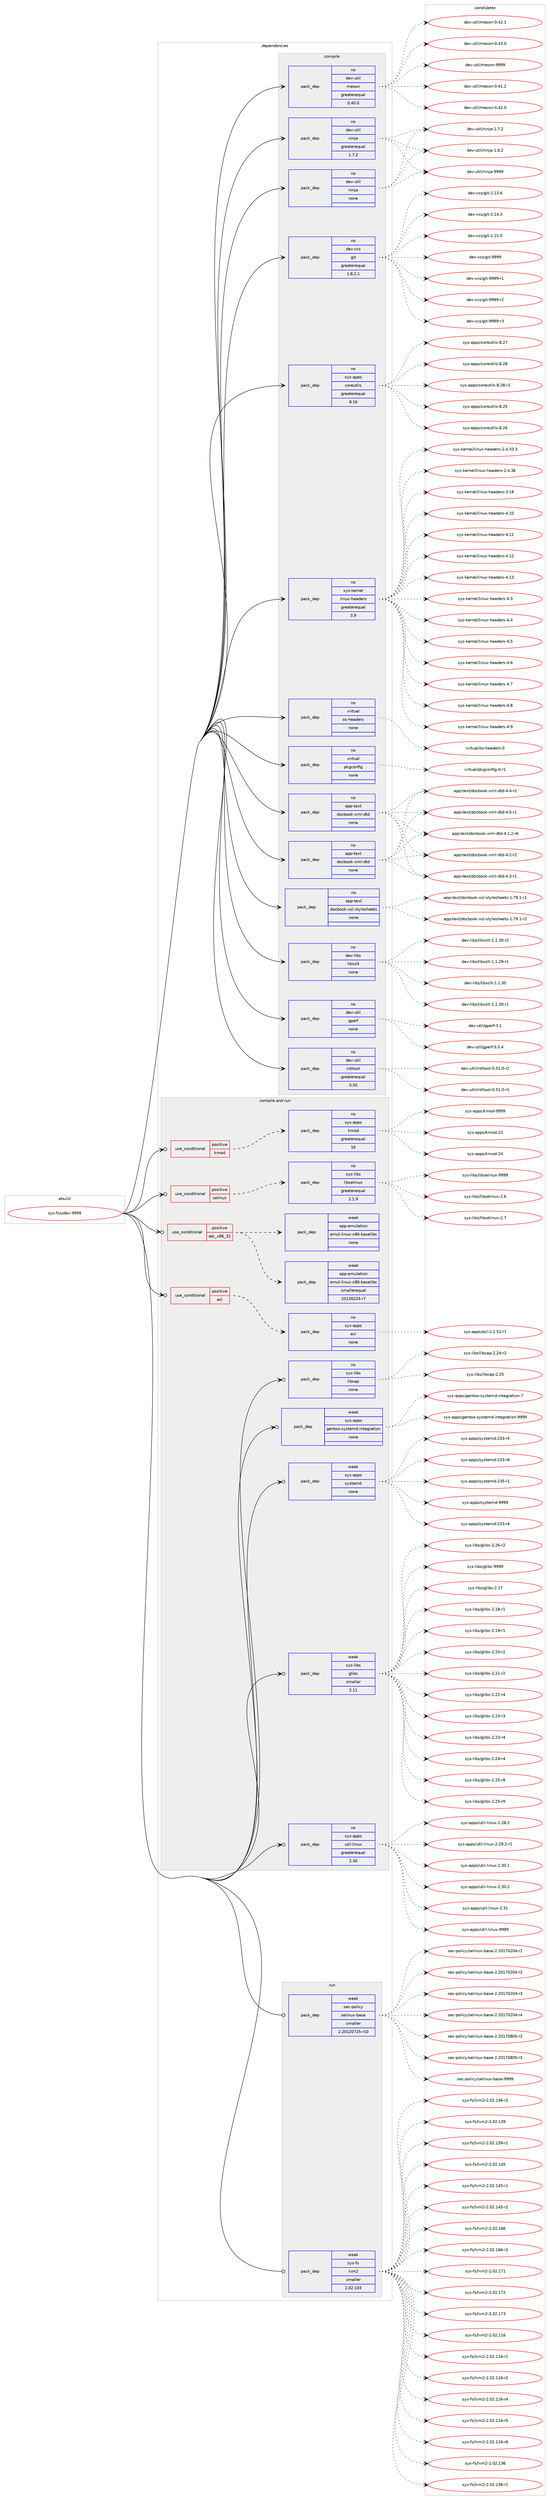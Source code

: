 digraph prolog {

# *************
# Graph options
# *************

newrank=true;
concentrate=true;
compound=true;
graph [rankdir=LR,fontname=Helvetica,fontsize=10,ranksep=1.5];#, ranksep=2.5, nodesep=0.2];
edge  [arrowhead=vee];
node  [fontname=Helvetica,fontsize=10];

# **********
# The ebuild
# **********

subgraph cluster_leftcol {
color=gray;
rank=same;
label=<<i>ebuild</i>>;
id [label="sys-fs/udev-9999", color=red, width=4, href="../sys-fs/udev-9999.svg"];
}

# ****************
# The dependencies
# ****************

subgraph cluster_midcol {
color=gray;
label=<<i>dependencies</i>>;
subgraph cluster_compile {
fillcolor="#eeeeee";
style=filled;
label=<<i>compile</i>>;
subgraph pack363938 {
dependency489752 [label=<<TABLE BORDER="0" CELLBORDER="1" CELLSPACING="0" CELLPADDING="4" WIDTH="220"><TR><TD ROWSPAN="6" CELLPADDING="30">pack_dep</TD></TR><TR><TD WIDTH="110">no</TD></TR><TR><TD>app-text</TD></TR><TR><TD>docbook-xml-dtd</TD></TR><TR><TD>none</TD></TR><TR><TD></TD></TR></TABLE>>, shape=none, color=blue];
}
id:e -> dependency489752:w [weight=20,style="solid",arrowhead="vee"];
subgraph pack363939 {
dependency489753 [label=<<TABLE BORDER="0" CELLBORDER="1" CELLSPACING="0" CELLPADDING="4" WIDTH="220"><TR><TD ROWSPAN="6" CELLPADDING="30">pack_dep</TD></TR><TR><TD WIDTH="110">no</TD></TR><TR><TD>app-text</TD></TR><TR><TD>docbook-xml-dtd</TD></TR><TR><TD>none</TD></TR><TR><TD></TD></TR></TABLE>>, shape=none, color=blue];
}
id:e -> dependency489753:w [weight=20,style="solid",arrowhead="vee"];
subgraph pack363940 {
dependency489754 [label=<<TABLE BORDER="0" CELLBORDER="1" CELLSPACING="0" CELLPADDING="4" WIDTH="220"><TR><TD ROWSPAN="6" CELLPADDING="30">pack_dep</TD></TR><TR><TD WIDTH="110">no</TD></TR><TR><TD>app-text</TD></TR><TR><TD>docbook-xsl-stylesheets</TD></TR><TR><TD>none</TD></TR><TR><TD></TD></TR></TABLE>>, shape=none, color=blue];
}
id:e -> dependency489754:w [weight=20,style="solid",arrowhead="vee"];
subgraph pack363941 {
dependency489755 [label=<<TABLE BORDER="0" CELLBORDER="1" CELLSPACING="0" CELLPADDING="4" WIDTH="220"><TR><TD ROWSPAN="6" CELLPADDING="30">pack_dep</TD></TR><TR><TD WIDTH="110">no</TD></TR><TR><TD>dev-libs</TD></TR><TR><TD>libxslt</TD></TR><TR><TD>none</TD></TR><TR><TD></TD></TR></TABLE>>, shape=none, color=blue];
}
id:e -> dependency489755:w [weight=20,style="solid",arrowhead="vee"];
subgraph pack363942 {
dependency489756 [label=<<TABLE BORDER="0" CELLBORDER="1" CELLSPACING="0" CELLPADDING="4" WIDTH="220"><TR><TD ROWSPAN="6" CELLPADDING="30">pack_dep</TD></TR><TR><TD WIDTH="110">no</TD></TR><TR><TD>dev-util</TD></TR><TR><TD>gperf</TD></TR><TR><TD>none</TD></TR><TR><TD></TD></TR></TABLE>>, shape=none, color=blue];
}
id:e -> dependency489756:w [weight=20,style="solid",arrowhead="vee"];
subgraph pack363943 {
dependency489757 [label=<<TABLE BORDER="0" CELLBORDER="1" CELLSPACING="0" CELLPADDING="4" WIDTH="220"><TR><TD ROWSPAN="6" CELLPADDING="30">pack_dep</TD></TR><TR><TD WIDTH="110">no</TD></TR><TR><TD>dev-util</TD></TR><TR><TD>intltool</TD></TR><TR><TD>greaterequal</TD></TR><TR><TD>0.50</TD></TR></TABLE>>, shape=none, color=blue];
}
id:e -> dependency489757:w [weight=20,style="solid",arrowhead="vee"];
subgraph pack363944 {
dependency489758 [label=<<TABLE BORDER="0" CELLBORDER="1" CELLSPACING="0" CELLPADDING="4" WIDTH="220"><TR><TD ROWSPAN="6" CELLPADDING="30">pack_dep</TD></TR><TR><TD WIDTH="110">no</TD></TR><TR><TD>dev-util</TD></TR><TR><TD>meson</TD></TR><TR><TD>greaterequal</TD></TR><TR><TD>0.40.0</TD></TR></TABLE>>, shape=none, color=blue];
}
id:e -> dependency489758:w [weight=20,style="solid",arrowhead="vee"];
subgraph pack363945 {
dependency489759 [label=<<TABLE BORDER="0" CELLBORDER="1" CELLSPACING="0" CELLPADDING="4" WIDTH="220"><TR><TD ROWSPAN="6" CELLPADDING="30">pack_dep</TD></TR><TR><TD WIDTH="110">no</TD></TR><TR><TD>dev-util</TD></TR><TR><TD>ninja</TD></TR><TR><TD>greaterequal</TD></TR><TR><TD>1.7.2</TD></TR></TABLE>>, shape=none, color=blue];
}
id:e -> dependency489759:w [weight=20,style="solid",arrowhead="vee"];
subgraph pack363946 {
dependency489760 [label=<<TABLE BORDER="0" CELLBORDER="1" CELLSPACING="0" CELLPADDING="4" WIDTH="220"><TR><TD ROWSPAN="6" CELLPADDING="30">pack_dep</TD></TR><TR><TD WIDTH="110">no</TD></TR><TR><TD>dev-util</TD></TR><TR><TD>ninja</TD></TR><TR><TD>none</TD></TR><TR><TD></TD></TR></TABLE>>, shape=none, color=blue];
}
id:e -> dependency489760:w [weight=20,style="solid",arrowhead="vee"];
subgraph pack363947 {
dependency489761 [label=<<TABLE BORDER="0" CELLBORDER="1" CELLSPACING="0" CELLPADDING="4" WIDTH="220"><TR><TD ROWSPAN="6" CELLPADDING="30">pack_dep</TD></TR><TR><TD WIDTH="110">no</TD></TR><TR><TD>dev-vcs</TD></TR><TR><TD>git</TD></TR><TR><TD>greaterequal</TD></TR><TR><TD>1.8.2.1</TD></TR></TABLE>>, shape=none, color=blue];
}
id:e -> dependency489761:w [weight=20,style="solid",arrowhead="vee"];
subgraph pack363948 {
dependency489762 [label=<<TABLE BORDER="0" CELLBORDER="1" CELLSPACING="0" CELLPADDING="4" WIDTH="220"><TR><TD ROWSPAN="6" CELLPADDING="30">pack_dep</TD></TR><TR><TD WIDTH="110">no</TD></TR><TR><TD>sys-apps</TD></TR><TR><TD>coreutils</TD></TR><TR><TD>greaterequal</TD></TR><TR><TD>8.16</TD></TR></TABLE>>, shape=none, color=blue];
}
id:e -> dependency489762:w [weight=20,style="solid",arrowhead="vee"];
subgraph pack363949 {
dependency489763 [label=<<TABLE BORDER="0" CELLBORDER="1" CELLSPACING="0" CELLPADDING="4" WIDTH="220"><TR><TD ROWSPAN="6" CELLPADDING="30">pack_dep</TD></TR><TR><TD WIDTH="110">no</TD></TR><TR><TD>sys-kernel</TD></TR><TR><TD>linux-headers</TD></TR><TR><TD>greaterequal</TD></TR><TR><TD>3.9</TD></TR></TABLE>>, shape=none, color=blue];
}
id:e -> dependency489763:w [weight=20,style="solid",arrowhead="vee"];
subgraph pack363950 {
dependency489764 [label=<<TABLE BORDER="0" CELLBORDER="1" CELLSPACING="0" CELLPADDING="4" WIDTH="220"><TR><TD ROWSPAN="6" CELLPADDING="30">pack_dep</TD></TR><TR><TD WIDTH="110">no</TD></TR><TR><TD>virtual</TD></TR><TR><TD>os-headers</TD></TR><TR><TD>none</TD></TR><TR><TD></TD></TR></TABLE>>, shape=none, color=blue];
}
id:e -> dependency489764:w [weight=20,style="solid",arrowhead="vee"];
subgraph pack363951 {
dependency489765 [label=<<TABLE BORDER="0" CELLBORDER="1" CELLSPACING="0" CELLPADDING="4" WIDTH="220"><TR><TD ROWSPAN="6" CELLPADDING="30">pack_dep</TD></TR><TR><TD WIDTH="110">no</TD></TR><TR><TD>virtual</TD></TR><TR><TD>pkgconfig</TD></TR><TR><TD>none</TD></TR><TR><TD></TD></TR></TABLE>>, shape=none, color=blue];
}
id:e -> dependency489765:w [weight=20,style="solid",arrowhead="vee"];
}
subgraph cluster_compileandrun {
fillcolor="#eeeeee";
style=filled;
label=<<i>compile and run</i>>;
subgraph cond117235 {
dependency489766 [label=<<TABLE BORDER="0" CELLBORDER="1" CELLSPACING="0" CELLPADDING="4"><TR><TD ROWSPAN="3" CELLPADDING="10">use_conditional</TD></TR><TR><TD>positive</TD></TR><TR><TD>abi_x86_32</TD></TR></TABLE>>, shape=none, color=red];
subgraph pack363952 {
dependency489767 [label=<<TABLE BORDER="0" CELLBORDER="1" CELLSPACING="0" CELLPADDING="4" WIDTH="220"><TR><TD ROWSPAN="6" CELLPADDING="30">pack_dep</TD></TR><TR><TD WIDTH="110">weak</TD></TR><TR><TD>app-emulation</TD></TR><TR><TD>emul-linux-x86-baselibs</TD></TR><TR><TD>smallerequal</TD></TR><TR><TD>20130224-r7</TD></TR></TABLE>>, shape=none, color=blue];
}
dependency489766:e -> dependency489767:w [weight=20,style="dashed",arrowhead="vee"];
subgraph pack363953 {
dependency489768 [label=<<TABLE BORDER="0" CELLBORDER="1" CELLSPACING="0" CELLPADDING="4" WIDTH="220"><TR><TD ROWSPAN="6" CELLPADDING="30">pack_dep</TD></TR><TR><TD WIDTH="110">weak</TD></TR><TR><TD>app-emulation</TD></TR><TR><TD>emul-linux-x86-baselibs</TD></TR><TR><TD>none</TD></TR><TR><TD></TD></TR></TABLE>>, shape=none, color=blue];
}
dependency489766:e -> dependency489768:w [weight=20,style="dashed",arrowhead="vee"];
}
id:e -> dependency489766:w [weight=20,style="solid",arrowhead="odotvee"];
subgraph cond117236 {
dependency489769 [label=<<TABLE BORDER="0" CELLBORDER="1" CELLSPACING="0" CELLPADDING="4"><TR><TD ROWSPAN="3" CELLPADDING="10">use_conditional</TD></TR><TR><TD>positive</TD></TR><TR><TD>acl</TD></TR></TABLE>>, shape=none, color=red];
subgraph pack363954 {
dependency489770 [label=<<TABLE BORDER="0" CELLBORDER="1" CELLSPACING="0" CELLPADDING="4" WIDTH="220"><TR><TD ROWSPAN="6" CELLPADDING="30">pack_dep</TD></TR><TR><TD WIDTH="110">no</TD></TR><TR><TD>sys-apps</TD></TR><TR><TD>acl</TD></TR><TR><TD>none</TD></TR><TR><TD></TD></TR></TABLE>>, shape=none, color=blue];
}
dependency489769:e -> dependency489770:w [weight=20,style="dashed",arrowhead="vee"];
}
id:e -> dependency489769:w [weight=20,style="solid",arrowhead="odotvee"];
subgraph cond117237 {
dependency489771 [label=<<TABLE BORDER="0" CELLBORDER="1" CELLSPACING="0" CELLPADDING="4"><TR><TD ROWSPAN="3" CELLPADDING="10">use_conditional</TD></TR><TR><TD>positive</TD></TR><TR><TD>kmod</TD></TR></TABLE>>, shape=none, color=red];
subgraph pack363955 {
dependency489772 [label=<<TABLE BORDER="0" CELLBORDER="1" CELLSPACING="0" CELLPADDING="4" WIDTH="220"><TR><TD ROWSPAN="6" CELLPADDING="30">pack_dep</TD></TR><TR><TD WIDTH="110">no</TD></TR><TR><TD>sys-apps</TD></TR><TR><TD>kmod</TD></TR><TR><TD>greaterequal</TD></TR><TR><TD>16</TD></TR></TABLE>>, shape=none, color=blue];
}
dependency489771:e -> dependency489772:w [weight=20,style="dashed",arrowhead="vee"];
}
id:e -> dependency489771:w [weight=20,style="solid",arrowhead="odotvee"];
subgraph cond117238 {
dependency489773 [label=<<TABLE BORDER="0" CELLBORDER="1" CELLSPACING="0" CELLPADDING="4"><TR><TD ROWSPAN="3" CELLPADDING="10">use_conditional</TD></TR><TR><TD>positive</TD></TR><TR><TD>selinux</TD></TR></TABLE>>, shape=none, color=red];
subgraph pack363956 {
dependency489774 [label=<<TABLE BORDER="0" CELLBORDER="1" CELLSPACING="0" CELLPADDING="4" WIDTH="220"><TR><TD ROWSPAN="6" CELLPADDING="30">pack_dep</TD></TR><TR><TD WIDTH="110">no</TD></TR><TR><TD>sys-libs</TD></TR><TR><TD>libselinux</TD></TR><TR><TD>greaterequal</TD></TR><TR><TD>2.1.9</TD></TR></TABLE>>, shape=none, color=blue];
}
dependency489773:e -> dependency489774:w [weight=20,style="dashed",arrowhead="vee"];
}
id:e -> dependency489773:w [weight=20,style="solid",arrowhead="odotvee"];
subgraph pack363957 {
dependency489775 [label=<<TABLE BORDER="0" CELLBORDER="1" CELLSPACING="0" CELLPADDING="4" WIDTH="220"><TR><TD ROWSPAN="6" CELLPADDING="30">pack_dep</TD></TR><TR><TD WIDTH="110">no</TD></TR><TR><TD>sys-apps</TD></TR><TR><TD>util-linux</TD></TR><TR><TD>greaterequal</TD></TR><TR><TD>2.30</TD></TR></TABLE>>, shape=none, color=blue];
}
id:e -> dependency489775:w [weight=20,style="solid",arrowhead="odotvee"];
subgraph pack363958 {
dependency489776 [label=<<TABLE BORDER="0" CELLBORDER="1" CELLSPACING="0" CELLPADDING="4" WIDTH="220"><TR><TD ROWSPAN="6" CELLPADDING="30">pack_dep</TD></TR><TR><TD WIDTH="110">no</TD></TR><TR><TD>sys-libs</TD></TR><TR><TD>libcap</TD></TR><TR><TD>none</TD></TR><TR><TD></TD></TR></TABLE>>, shape=none, color=blue];
}
id:e -> dependency489776:w [weight=20,style="solid",arrowhead="odotvee"];
subgraph pack363959 {
dependency489777 [label=<<TABLE BORDER="0" CELLBORDER="1" CELLSPACING="0" CELLPADDING="4" WIDTH="220"><TR><TD ROWSPAN="6" CELLPADDING="30">pack_dep</TD></TR><TR><TD WIDTH="110">weak</TD></TR><TR><TD>sys-apps</TD></TR><TR><TD>gentoo-systemd-integration</TD></TR><TR><TD>none</TD></TR><TR><TD></TD></TR></TABLE>>, shape=none, color=blue];
}
id:e -> dependency489777:w [weight=20,style="solid",arrowhead="odotvee"];
subgraph pack363960 {
dependency489778 [label=<<TABLE BORDER="0" CELLBORDER="1" CELLSPACING="0" CELLPADDING="4" WIDTH="220"><TR><TD ROWSPAN="6" CELLPADDING="30">pack_dep</TD></TR><TR><TD WIDTH="110">weak</TD></TR><TR><TD>sys-apps</TD></TR><TR><TD>systemd</TD></TR><TR><TD>none</TD></TR><TR><TD></TD></TR></TABLE>>, shape=none, color=blue];
}
id:e -> dependency489778:w [weight=20,style="solid",arrowhead="odotvee"];
subgraph pack363961 {
dependency489779 [label=<<TABLE BORDER="0" CELLBORDER="1" CELLSPACING="0" CELLPADDING="4" WIDTH="220"><TR><TD ROWSPAN="6" CELLPADDING="30">pack_dep</TD></TR><TR><TD WIDTH="110">weak</TD></TR><TR><TD>sys-libs</TD></TR><TR><TD>glibc</TD></TR><TR><TD>smaller</TD></TR><TR><TD>2.11</TD></TR></TABLE>>, shape=none, color=blue];
}
id:e -> dependency489779:w [weight=20,style="solid",arrowhead="odotvee"];
}
subgraph cluster_run {
fillcolor="#eeeeee";
style=filled;
label=<<i>run</i>>;
subgraph pack363962 {
dependency489780 [label=<<TABLE BORDER="0" CELLBORDER="1" CELLSPACING="0" CELLPADDING="4" WIDTH="220"><TR><TD ROWSPAN="6" CELLPADDING="30">pack_dep</TD></TR><TR><TD WIDTH="110">weak</TD></TR><TR><TD>sec-policy</TD></TR><TR><TD>selinux-base</TD></TR><TR><TD>smaller</TD></TR><TR><TD>2.20120725-r10</TD></TR></TABLE>>, shape=none, color=blue];
}
id:e -> dependency489780:w [weight=20,style="solid",arrowhead="odot"];
subgraph pack363963 {
dependency489781 [label=<<TABLE BORDER="0" CELLBORDER="1" CELLSPACING="0" CELLPADDING="4" WIDTH="220"><TR><TD ROWSPAN="6" CELLPADDING="30">pack_dep</TD></TR><TR><TD WIDTH="110">weak</TD></TR><TR><TD>sys-fs</TD></TR><TR><TD>lvm2</TD></TR><TR><TD>smaller</TD></TR><TR><TD>2.02.103</TD></TR></TABLE>>, shape=none, color=blue];
}
id:e -> dependency489781:w [weight=20,style="solid",arrowhead="odot"];
}
}

# **************
# The candidates
# **************

subgraph cluster_choices {
rank=same;
color=gray;
label=<<i>candidates</i>>;

subgraph choice363938 {
color=black;
nodesep=1;
choice971121124511610112011647100111999811111110745120109108451001161004552464946504511454 [label="app-text/docbook-xml-dtd-4.1.2-r6", color=red, width=4,href="../app-text/docbook-xml-dtd-4.1.2-r6.svg"];
choice97112112451161011201164710011199981111111074512010910845100116100455246504511450 [label="app-text/docbook-xml-dtd-4.2-r2", color=red, width=4,href="../app-text/docbook-xml-dtd-4.2-r2.svg"];
choice97112112451161011201164710011199981111111074512010910845100116100455246514511449 [label="app-text/docbook-xml-dtd-4.3-r1", color=red, width=4,href="../app-text/docbook-xml-dtd-4.3-r1.svg"];
choice97112112451161011201164710011199981111111074512010910845100116100455246524511450 [label="app-text/docbook-xml-dtd-4.4-r2", color=red, width=4,href="../app-text/docbook-xml-dtd-4.4-r2.svg"];
choice97112112451161011201164710011199981111111074512010910845100116100455246534511449 [label="app-text/docbook-xml-dtd-4.5-r1", color=red, width=4,href="../app-text/docbook-xml-dtd-4.5-r1.svg"];
dependency489752:e -> choice971121124511610112011647100111999811111110745120109108451001161004552464946504511454:w [style=dotted,weight="100"];
dependency489752:e -> choice97112112451161011201164710011199981111111074512010910845100116100455246504511450:w [style=dotted,weight="100"];
dependency489752:e -> choice97112112451161011201164710011199981111111074512010910845100116100455246514511449:w [style=dotted,weight="100"];
dependency489752:e -> choice97112112451161011201164710011199981111111074512010910845100116100455246524511450:w [style=dotted,weight="100"];
dependency489752:e -> choice97112112451161011201164710011199981111111074512010910845100116100455246534511449:w [style=dotted,weight="100"];
}
subgraph choice363939 {
color=black;
nodesep=1;
choice971121124511610112011647100111999811111110745120109108451001161004552464946504511454 [label="app-text/docbook-xml-dtd-4.1.2-r6", color=red, width=4,href="../app-text/docbook-xml-dtd-4.1.2-r6.svg"];
choice97112112451161011201164710011199981111111074512010910845100116100455246504511450 [label="app-text/docbook-xml-dtd-4.2-r2", color=red, width=4,href="../app-text/docbook-xml-dtd-4.2-r2.svg"];
choice97112112451161011201164710011199981111111074512010910845100116100455246514511449 [label="app-text/docbook-xml-dtd-4.3-r1", color=red, width=4,href="../app-text/docbook-xml-dtd-4.3-r1.svg"];
choice97112112451161011201164710011199981111111074512010910845100116100455246524511450 [label="app-text/docbook-xml-dtd-4.4-r2", color=red, width=4,href="../app-text/docbook-xml-dtd-4.4-r2.svg"];
choice97112112451161011201164710011199981111111074512010910845100116100455246534511449 [label="app-text/docbook-xml-dtd-4.5-r1", color=red, width=4,href="../app-text/docbook-xml-dtd-4.5-r1.svg"];
dependency489753:e -> choice971121124511610112011647100111999811111110745120109108451001161004552464946504511454:w [style=dotted,weight="100"];
dependency489753:e -> choice97112112451161011201164710011199981111111074512010910845100116100455246504511450:w [style=dotted,weight="100"];
dependency489753:e -> choice97112112451161011201164710011199981111111074512010910845100116100455246514511449:w [style=dotted,weight="100"];
dependency489753:e -> choice97112112451161011201164710011199981111111074512010910845100116100455246524511450:w [style=dotted,weight="100"];
dependency489753:e -> choice97112112451161011201164710011199981111111074512010910845100116100455246534511449:w [style=dotted,weight="100"];
}
subgraph choice363940 {
color=black;
nodesep=1;
choice97112112451161011201164710011199981111111074512011510845115116121108101115104101101116115454946555746494511449 [label="app-text/docbook-xsl-stylesheets-1.79.1-r1", color=red, width=4,href="../app-text/docbook-xsl-stylesheets-1.79.1-r1.svg"];
choice97112112451161011201164710011199981111111074512011510845115116121108101115104101101116115454946555746494511450 [label="app-text/docbook-xsl-stylesheets-1.79.1-r2", color=red, width=4,href="../app-text/docbook-xsl-stylesheets-1.79.1-r2.svg"];
dependency489754:e -> choice97112112451161011201164710011199981111111074512011510845115116121108101115104101101116115454946555746494511449:w [style=dotted,weight="100"];
dependency489754:e -> choice97112112451161011201164710011199981111111074512011510845115116121108101115104101101116115454946555746494511450:w [style=dotted,weight="100"];
}
subgraph choice363941 {
color=black;
nodesep=1;
choice10010111845108105981154710810598120115108116454946494650574511449 [label="dev-libs/libxslt-1.1.29-r1", color=red, width=4,href="../dev-libs/libxslt-1.1.29-r1.svg"];
choice1001011184510810598115471081059812011510811645494649465148 [label="dev-libs/libxslt-1.1.30", color=red, width=4,href="../dev-libs/libxslt-1.1.30.svg"];
choice10010111845108105981154710810598120115108116454946494651484511449 [label="dev-libs/libxslt-1.1.30-r1", color=red, width=4,href="../dev-libs/libxslt-1.1.30-r1.svg"];
choice10010111845108105981154710810598120115108116454946494651484511450 [label="dev-libs/libxslt-1.1.30-r2", color=red, width=4,href="../dev-libs/libxslt-1.1.30-r2.svg"];
dependency489755:e -> choice10010111845108105981154710810598120115108116454946494650574511449:w [style=dotted,weight="100"];
dependency489755:e -> choice1001011184510810598115471081059812011510811645494649465148:w [style=dotted,weight="100"];
dependency489755:e -> choice10010111845108105981154710810598120115108116454946494651484511449:w [style=dotted,weight="100"];
dependency489755:e -> choice10010111845108105981154710810598120115108116454946494651484511450:w [style=dotted,weight="100"];
}
subgraph choice363942 {
color=black;
nodesep=1;
choice1001011184511711610510847103112101114102455146484652 [label="dev-util/gperf-3.0.4", color=red, width=4,href="../dev-util/gperf-3.0.4.svg"];
choice100101118451171161051084710311210111410245514649 [label="dev-util/gperf-3.1", color=red, width=4,href="../dev-util/gperf-3.1.svg"];
dependency489756:e -> choice1001011184511711610510847103112101114102455146484652:w [style=dotted,weight="100"];
dependency489756:e -> choice100101118451171161051084710311210111410245514649:w [style=dotted,weight="100"];
}
subgraph choice363943 {
color=black;
nodesep=1;
choice1001011184511711610510847105110116108116111111108454846534946484511449 [label="dev-util/intltool-0.51.0-r1", color=red, width=4,href="../dev-util/intltool-0.51.0-r1.svg"];
choice1001011184511711610510847105110116108116111111108454846534946484511450 [label="dev-util/intltool-0.51.0-r2", color=red, width=4,href="../dev-util/intltool-0.51.0-r2.svg"];
dependency489757:e -> choice1001011184511711610510847105110116108116111111108454846534946484511449:w [style=dotted,weight="100"];
dependency489757:e -> choice1001011184511711610510847105110116108116111111108454846534946484511450:w [style=dotted,weight="100"];
}
subgraph choice363944 {
color=black;
nodesep=1;
choice100101118451171161051084710910111511111045484652494650 [label="dev-util/meson-0.41.2", color=red, width=4,href="../dev-util/meson-0.41.2.svg"];
choice100101118451171161051084710910111511111045484652504648 [label="dev-util/meson-0.42.0", color=red, width=4,href="../dev-util/meson-0.42.0.svg"];
choice100101118451171161051084710910111511111045484652504649 [label="dev-util/meson-0.42.1", color=red, width=4,href="../dev-util/meson-0.42.1.svg"];
choice100101118451171161051084710910111511111045484652514648 [label="dev-util/meson-0.43.0", color=red, width=4,href="../dev-util/meson-0.43.0.svg"];
choice10010111845117116105108471091011151111104557575757 [label="dev-util/meson-9999", color=red, width=4,href="../dev-util/meson-9999.svg"];
dependency489758:e -> choice100101118451171161051084710910111511111045484652494650:w [style=dotted,weight="100"];
dependency489758:e -> choice100101118451171161051084710910111511111045484652504648:w [style=dotted,weight="100"];
dependency489758:e -> choice100101118451171161051084710910111511111045484652504649:w [style=dotted,weight="100"];
dependency489758:e -> choice100101118451171161051084710910111511111045484652514648:w [style=dotted,weight="100"];
dependency489758:e -> choice10010111845117116105108471091011151111104557575757:w [style=dotted,weight="100"];
}
subgraph choice363945 {
color=black;
nodesep=1;
choice100101118451171161051084711010511010697454946554650 [label="dev-util/ninja-1.7.2", color=red, width=4,href="../dev-util/ninja-1.7.2.svg"];
choice100101118451171161051084711010511010697454946564650 [label="dev-util/ninja-1.8.2", color=red, width=4,href="../dev-util/ninja-1.8.2.svg"];
choice1001011184511711610510847110105110106974557575757 [label="dev-util/ninja-9999", color=red, width=4,href="../dev-util/ninja-9999.svg"];
dependency489759:e -> choice100101118451171161051084711010511010697454946554650:w [style=dotted,weight="100"];
dependency489759:e -> choice100101118451171161051084711010511010697454946564650:w [style=dotted,weight="100"];
dependency489759:e -> choice1001011184511711610510847110105110106974557575757:w [style=dotted,weight="100"];
}
subgraph choice363946 {
color=black;
nodesep=1;
choice100101118451171161051084711010511010697454946554650 [label="dev-util/ninja-1.7.2", color=red, width=4,href="../dev-util/ninja-1.7.2.svg"];
choice100101118451171161051084711010511010697454946564650 [label="dev-util/ninja-1.8.2", color=red, width=4,href="../dev-util/ninja-1.8.2.svg"];
choice1001011184511711610510847110105110106974557575757 [label="dev-util/ninja-9999", color=red, width=4,href="../dev-util/ninja-9999.svg"];
dependency489760:e -> choice100101118451171161051084711010511010697454946554650:w [style=dotted,weight="100"];
dependency489760:e -> choice100101118451171161051084711010511010697454946564650:w [style=dotted,weight="100"];
dependency489760:e -> choice1001011184511711610510847110105110106974557575757:w [style=dotted,weight="100"];
}
subgraph choice363947 {
color=black;
nodesep=1;
choice10010111845118991154710310511645504649514654 [label="dev-vcs/git-2.13.6", color=red, width=4,href="../dev-vcs/git-2.13.6.svg"];
choice10010111845118991154710310511645504649524651 [label="dev-vcs/git-2.14.3", color=red, width=4,href="../dev-vcs/git-2.14.3.svg"];
choice10010111845118991154710310511645504649534648 [label="dev-vcs/git-2.15.0", color=red, width=4,href="../dev-vcs/git-2.15.0.svg"];
choice1001011184511899115471031051164557575757 [label="dev-vcs/git-9999", color=red, width=4,href="../dev-vcs/git-9999.svg"];
choice10010111845118991154710310511645575757574511449 [label="dev-vcs/git-9999-r1", color=red, width=4,href="../dev-vcs/git-9999-r1.svg"];
choice10010111845118991154710310511645575757574511450 [label="dev-vcs/git-9999-r2", color=red, width=4,href="../dev-vcs/git-9999-r2.svg"];
choice10010111845118991154710310511645575757574511451 [label="dev-vcs/git-9999-r3", color=red, width=4,href="../dev-vcs/git-9999-r3.svg"];
dependency489761:e -> choice10010111845118991154710310511645504649514654:w [style=dotted,weight="100"];
dependency489761:e -> choice10010111845118991154710310511645504649524651:w [style=dotted,weight="100"];
dependency489761:e -> choice10010111845118991154710310511645504649534648:w [style=dotted,weight="100"];
dependency489761:e -> choice1001011184511899115471031051164557575757:w [style=dotted,weight="100"];
dependency489761:e -> choice10010111845118991154710310511645575757574511449:w [style=dotted,weight="100"];
dependency489761:e -> choice10010111845118991154710310511645575757574511450:w [style=dotted,weight="100"];
dependency489761:e -> choice10010111845118991154710310511645575757574511451:w [style=dotted,weight="100"];
}
subgraph choice363948 {
color=black;
nodesep=1;
choice115121115459711211211547991111141011171161051081154556465053 [label="sys-apps/coreutils-8.25", color=red, width=4,href="../sys-apps/coreutils-8.25.svg"];
choice115121115459711211211547991111141011171161051081154556465054 [label="sys-apps/coreutils-8.26", color=red, width=4,href="../sys-apps/coreutils-8.26.svg"];
choice115121115459711211211547991111141011171161051081154556465055 [label="sys-apps/coreutils-8.27", color=red, width=4,href="../sys-apps/coreutils-8.27.svg"];
choice115121115459711211211547991111141011171161051081154556465056 [label="sys-apps/coreutils-8.28", color=red, width=4,href="../sys-apps/coreutils-8.28.svg"];
choice1151211154597112112115479911111410111711610510811545564650564511449 [label="sys-apps/coreutils-8.28-r1", color=red, width=4,href="../sys-apps/coreutils-8.28-r1.svg"];
dependency489762:e -> choice115121115459711211211547991111141011171161051081154556465053:w [style=dotted,weight="100"];
dependency489762:e -> choice115121115459711211211547991111141011171161051081154556465054:w [style=dotted,weight="100"];
dependency489762:e -> choice115121115459711211211547991111141011171161051081154556465055:w [style=dotted,weight="100"];
dependency489762:e -> choice115121115459711211211547991111141011171161051081154556465056:w [style=dotted,weight="100"];
dependency489762:e -> choice1151211154597112112115479911111410111711610510811545564650564511449:w [style=dotted,weight="100"];
}
subgraph choice363949 {
color=black;
nodesep=1;
choice11512111545107101114110101108471081051101171204510410197100101114115455046524651514651 [label="sys-kernel/linux-headers-2.4.33.3", color=red, width=4,href="../sys-kernel/linux-headers-2.4.33.3.svg"];
choice1151211154510710111411010110847108105110117120451041019710010111411545504652465154 [label="sys-kernel/linux-headers-2.4.36", color=red, width=4,href="../sys-kernel/linux-headers-2.4.36.svg"];
choice115121115451071011141101011084710810511011712045104101971001011141154551464956 [label="sys-kernel/linux-headers-3.18", color=red, width=4,href="../sys-kernel/linux-headers-3.18.svg"];
choice115121115451071011141101011084710810511011712045104101971001011141154552464948 [label="sys-kernel/linux-headers-4.10", color=red, width=4,href="../sys-kernel/linux-headers-4.10.svg"];
choice115121115451071011141101011084710810511011712045104101971001011141154552464949 [label="sys-kernel/linux-headers-4.11", color=red, width=4,href="../sys-kernel/linux-headers-4.11.svg"];
choice115121115451071011141101011084710810511011712045104101971001011141154552464950 [label="sys-kernel/linux-headers-4.12", color=red, width=4,href="../sys-kernel/linux-headers-4.12.svg"];
choice115121115451071011141101011084710810511011712045104101971001011141154552464951 [label="sys-kernel/linux-headers-4.13", color=red, width=4,href="../sys-kernel/linux-headers-4.13.svg"];
choice1151211154510710111411010110847108105110117120451041019710010111411545524651 [label="sys-kernel/linux-headers-4.3", color=red, width=4,href="../sys-kernel/linux-headers-4.3.svg"];
choice1151211154510710111411010110847108105110117120451041019710010111411545524652 [label="sys-kernel/linux-headers-4.4", color=red, width=4,href="../sys-kernel/linux-headers-4.4.svg"];
choice1151211154510710111411010110847108105110117120451041019710010111411545524653 [label="sys-kernel/linux-headers-4.5", color=red, width=4,href="../sys-kernel/linux-headers-4.5.svg"];
choice1151211154510710111411010110847108105110117120451041019710010111411545524654 [label="sys-kernel/linux-headers-4.6", color=red, width=4,href="../sys-kernel/linux-headers-4.6.svg"];
choice1151211154510710111411010110847108105110117120451041019710010111411545524655 [label="sys-kernel/linux-headers-4.7", color=red, width=4,href="../sys-kernel/linux-headers-4.7.svg"];
choice1151211154510710111411010110847108105110117120451041019710010111411545524656 [label="sys-kernel/linux-headers-4.8", color=red, width=4,href="../sys-kernel/linux-headers-4.8.svg"];
choice1151211154510710111411010110847108105110117120451041019710010111411545524657 [label="sys-kernel/linux-headers-4.9", color=red, width=4,href="../sys-kernel/linux-headers-4.9.svg"];
dependency489763:e -> choice11512111545107101114110101108471081051101171204510410197100101114115455046524651514651:w [style=dotted,weight="100"];
dependency489763:e -> choice1151211154510710111411010110847108105110117120451041019710010111411545504652465154:w [style=dotted,weight="100"];
dependency489763:e -> choice115121115451071011141101011084710810511011712045104101971001011141154551464956:w [style=dotted,weight="100"];
dependency489763:e -> choice115121115451071011141101011084710810511011712045104101971001011141154552464948:w [style=dotted,weight="100"];
dependency489763:e -> choice115121115451071011141101011084710810511011712045104101971001011141154552464949:w [style=dotted,weight="100"];
dependency489763:e -> choice115121115451071011141101011084710810511011712045104101971001011141154552464950:w [style=dotted,weight="100"];
dependency489763:e -> choice115121115451071011141101011084710810511011712045104101971001011141154552464951:w [style=dotted,weight="100"];
dependency489763:e -> choice1151211154510710111411010110847108105110117120451041019710010111411545524651:w [style=dotted,weight="100"];
dependency489763:e -> choice1151211154510710111411010110847108105110117120451041019710010111411545524652:w [style=dotted,weight="100"];
dependency489763:e -> choice1151211154510710111411010110847108105110117120451041019710010111411545524653:w [style=dotted,weight="100"];
dependency489763:e -> choice1151211154510710111411010110847108105110117120451041019710010111411545524654:w [style=dotted,weight="100"];
dependency489763:e -> choice1151211154510710111411010110847108105110117120451041019710010111411545524655:w [style=dotted,weight="100"];
dependency489763:e -> choice1151211154510710111411010110847108105110117120451041019710010111411545524656:w [style=dotted,weight="100"];
dependency489763:e -> choice1151211154510710111411010110847108105110117120451041019710010111411545524657:w [style=dotted,weight="100"];
}
subgraph choice363950 {
color=black;
nodesep=1;
choice118105114116117971084711111545104101971001011141154548 [label="virtual/os-headers-0", color=red, width=4,href="../virtual/os-headers-0.svg"];
dependency489764:e -> choice118105114116117971084711111545104101971001011141154548:w [style=dotted,weight="100"];
}
subgraph choice363951 {
color=black;
nodesep=1;
choice11810511411611797108471121071039911111010210510345484511449 [label="virtual/pkgconfig-0-r1", color=red, width=4,href="../virtual/pkgconfig-0-r1.svg"];
dependency489765:e -> choice11810511411611797108471121071039911111010210510345484511449:w [style=dotted,weight="100"];
}
subgraph choice363952 {
color=black;
nodesep=1;
}
subgraph choice363953 {
color=black;
nodesep=1;
}
subgraph choice363954 {
color=black;
nodesep=1;
choice1151211154597112112115479799108455046504653504511449 [label="sys-apps/acl-2.2.52-r1", color=red, width=4,href="../sys-apps/acl-2.2.52-r1.svg"];
dependency489770:e -> choice1151211154597112112115479799108455046504653504511449:w [style=dotted,weight="100"];
}
subgraph choice363955 {
color=black;
nodesep=1;
choice115121115459711211211547107109111100455051 [label="sys-apps/kmod-23", color=red, width=4,href="../sys-apps/kmod-23.svg"];
choice115121115459711211211547107109111100455052 [label="sys-apps/kmod-24", color=red, width=4,href="../sys-apps/kmod-24.svg"];
choice1151211154597112112115471071091111004557575757 [label="sys-apps/kmod-9999", color=red, width=4,href="../sys-apps/kmod-9999.svg"];
dependency489772:e -> choice115121115459711211211547107109111100455051:w [style=dotted,weight="100"];
dependency489772:e -> choice115121115459711211211547107109111100455052:w [style=dotted,weight="100"];
dependency489772:e -> choice1151211154597112112115471071091111004557575757:w [style=dotted,weight="100"];
}
subgraph choice363956 {
color=black;
nodesep=1;
choice1151211154510810598115471081059811510110810511011712045504654 [label="sys-libs/libselinux-2.6", color=red, width=4,href="../sys-libs/libselinux-2.6.svg"];
choice1151211154510810598115471081059811510110810511011712045504655 [label="sys-libs/libselinux-2.7", color=red, width=4,href="../sys-libs/libselinux-2.7.svg"];
choice115121115451081059811547108105981151011081051101171204557575757 [label="sys-libs/libselinux-9999", color=red, width=4,href="../sys-libs/libselinux-9999.svg"];
dependency489774:e -> choice1151211154510810598115471081059811510110810511011712045504654:w [style=dotted,weight="100"];
dependency489774:e -> choice1151211154510810598115471081059811510110810511011712045504655:w [style=dotted,weight="100"];
dependency489774:e -> choice115121115451081059811547108105981151011081051101171204557575757:w [style=dotted,weight="100"];
}
subgraph choice363957 {
color=black;
nodesep=1;
choice1151211154597112112115471171161051084510810511011712045504650564650 [label="sys-apps/util-linux-2.28.2", color=red, width=4,href="../sys-apps/util-linux-2.28.2.svg"];
choice11512111545971121121154711711610510845108105110117120455046505746504511449 [label="sys-apps/util-linux-2.29.2-r1", color=red, width=4,href="../sys-apps/util-linux-2.29.2-r1.svg"];
choice1151211154597112112115471171161051084510810511011712045504651484649 [label="sys-apps/util-linux-2.30.1", color=red, width=4,href="../sys-apps/util-linux-2.30.1.svg"];
choice1151211154597112112115471171161051084510810511011712045504651484650 [label="sys-apps/util-linux-2.30.2", color=red, width=4,href="../sys-apps/util-linux-2.30.2.svg"];
choice115121115459711211211547117116105108451081051101171204550465149 [label="sys-apps/util-linux-2.31", color=red, width=4,href="../sys-apps/util-linux-2.31.svg"];
choice115121115459711211211547117116105108451081051101171204557575757 [label="sys-apps/util-linux-9999", color=red, width=4,href="../sys-apps/util-linux-9999.svg"];
dependency489775:e -> choice1151211154597112112115471171161051084510810511011712045504650564650:w [style=dotted,weight="100"];
dependency489775:e -> choice11512111545971121121154711711610510845108105110117120455046505746504511449:w [style=dotted,weight="100"];
dependency489775:e -> choice1151211154597112112115471171161051084510810511011712045504651484649:w [style=dotted,weight="100"];
dependency489775:e -> choice1151211154597112112115471171161051084510810511011712045504651484650:w [style=dotted,weight="100"];
dependency489775:e -> choice115121115459711211211547117116105108451081051101171204550465149:w [style=dotted,weight="100"];
dependency489775:e -> choice115121115459711211211547117116105108451081051101171204557575757:w [style=dotted,weight="100"];
}
subgraph choice363958 {
color=black;
nodesep=1;
choice11512111545108105981154710810598999711245504650524511450 [label="sys-libs/libcap-2.24-r2", color=red, width=4,href="../sys-libs/libcap-2.24-r2.svg"];
choice1151211154510810598115471081059899971124550465053 [label="sys-libs/libcap-2.25", color=red, width=4,href="../sys-libs/libcap-2.25.svg"];
dependency489776:e -> choice11512111545108105981154710810598999711245504650524511450:w [style=dotted,weight="100"];
dependency489776:e -> choice1151211154510810598115471081059899971124550465053:w [style=dotted,weight="100"];
}
subgraph choice363959 {
color=black;
nodesep=1;
choice1151211154597112112115471031011101161111114511512111511610110910045105110116101103114971161051111104555 [label="sys-apps/gentoo-systemd-integration-7", color=red, width=4,href="../sys-apps/gentoo-systemd-integration-7.svg"];
choice1151211154597112112115471031011101161111114511512111511610110910045105110116101103114971161051111104557575757 [label="sys-apps/gentoo-systemd-integration-9999", color=red, width=4,href="../sys-apps/gentoo-systemd-integration-9999.svg"];
dependency489777:e -> choice1151211154597112112115471031011101161111114511512111511610110910045105110116101103114971161051111104555:w [style=dotted,weight="100"];
dependency489777:e -> choice1151211154597112112115471031011101161111114511512111511610110910045105110116101103114971161051111104557575757:w [style=dotted,weight="100"];
}
subgraph choice363960 {
color=black;
nodesep=1;
choice115121115459711211211547115121115116101109100455051514511452 [label="sys-apps/systemd-233-r4", color=red, width=4,href="../sys-apps/systemd-233-r4.svg"];
choice115121115459711211211547115121115116101109100455051514511453 [label="sys-apps/systemd-233-r5", color=red, width=4,href="../sys-apps/systemd-233-r5.svg"];
choice115121115459711211211547115121115116101109100455051514511454 [label="sys-apps/systemd-233-r6", color=red, width=4,href="../sys-apps/systemd-233-r6.svg"];
choice115121115459711211211547115121115116101109100455051534511449 [label="sys-apps/systemd-235-r1", color=red, width=4,href="../sys-apps/systemd-235-r1.svg"];
choice1151211154597112112115471151211151161011091004557575757 [label="sys-apps/systemd-9999", color=red, width=4,href="../sys-apps/systemd-9999.svg"];
dependency489778:e -> choice115121115459711211211547115121115116101109100455051514511452:w [style=dotted,weight="100"];
dependency489778:e -> choice115121115459711211211547115121115116101109100455051514511453:w [style=dotted,weight="100"];
dependency489778:e -> choice115121115459711211211547115121115116101109100455051514511454:w [style=dotted,weight="100"];
dependency489778:e -> choice115121115459711211211547115121115116101109100455051534511449:w [style=dotted,weight="100"];
dependency489778:e -> choice1151211154597112112115471151211151161011091004557575757:w [style=dotted,weight="100"];
}
subgraph choice363961 {
color=black;
nodesep=1;
choice11512111545108105981154710310810598994550464955 [label="sys-libs/glibc-2.17", color=red, width=4,href="../sys-libs/glibc-2.17.svg"];
choice115121115451081059811547103108105989945504649564511449 [label="sys-libs/glibc-2.18-r1", color=red, width=4,href="../sys-libs/glibc-2.18-r1.svg"];
choice115121115451081059811547103108105989945504649574511449 [label="sys-libs/glibc-2.19-r1", color=red, width=4,href="../sys-libs/glibc-2.19-r1.svg"];
choice115121115451081059811547103108105989945504650484511450 [label="sys-libs/glibc-2.20-r2", color=red, width=4,href="../sys-libs/glibc-2.20-r2.svg"];
choice115121115451081059811547103108105989945504650494511450 [label="sys-libs/glibc-2.21-r2", color=red, width=4,href="../sys-libs/glibc-2.21-r2.svg"];
choice115121115451081059811547103108105989945504650504511452 [label="sys-libs/glibc-2.22-r4", color=red, width=4,href="../sys-libs/glibc-2.22-r4.svg"];
choice115121115451081059811547103108105989945504650514511451 [label="sys-libs/glibc-2.23-r3", color=red, width=4,href="../sys-libs/glibc-2.23-r3.svg"];
choice115121115451081059811547103108105989945504650514511452 [label="sys-libs/glibc-2.23-r4", color=red, width=4,href="../sys-libs/glibc-2.23-r4.svg"];
choice115121115451081059811547103108105989945504650524511452 [label="sys-libs/glibc-2.24-r4", color=red, width=4,href="../sys-libs/glibc-2.24-r4.svg"];
choice115121115451081059811547103108105989945504650534511456 [label="sys-libs/glibc-2.25-r8", color=red, width=4,href="../sys-libs/glibc-2.25-r8.svg"];
choice115121115451081059811547103108105989945504650534511457 [label="sys-libs/glibc-2.25-r9", color=red, width=4,href="../sys-libs/glibc-2.25-r9.svg"];
choice115121115451081059811547103108105989945504650544511450 [label="sys-libs/glibc-2.26-r2", color=red, width=4,href="../sys-libs/glibc-2.26-r2.svg"];
choice11512111545108105981154710310810598994557575757 [label="sys-libs/glibc-9999", color=red, width=4,href="../sys-libs/glibc-9999.svg"];
dependency489779:e -> choice11512111545108105981154710310810598994550464955:w [style=dotted,weight="100"];
dependency489779:e -> choice115121115451081059811547103108105989945504649564511449:w [style=dotted,weight="100"];
dependency489779:e -> choice115121115451081059811547103108105989945504649574511449:w [style=dotted,weight="100"];
dependency489779:e -> choice115121115451081059811547103108105989945504650484511450:w [style=dotted,weight="100"];
dependency489779:e -> choice115121115451081059811547103108105989945504650494511450:w [style=dotted,weight="100"];
dependency489779:e -> choice115121115451081059811547103108105989945504650504511452:w [style=dotted,weight="100"];
dependency489779:e -> choice115121115451081059811547103108105989945504650514511451:w [style=dotted,weight="100"];
dependency489779:e -> choice115121115451081059811547103108105989945504650514511452:w [style=dotted,weight="100"];
dependency489779:e -> choice115121115451081059811547103108105989945504650524511452:w [style=dotted,weight="100"];
dependency489779:e -> choice115121115451081059811547103108105989945504650534511456:w [style=dotted,weight="100"];
dependency489779:e -> choice115121115451081059811547103108105989945504650534511457:w [style=dotted,weight="100"];
dependency489779:e -> choice115121115451081059811547103108105989945504650544511450:w [style=dotted,weight="100"];
dependency489779:e -> choice11512111545108105981154710310810598994557575757:w [style=dotted,weight="100"];
}
subgraph choice363962 {
color=black;
nodesep=1;
choice1151019945112111108105991214711510110810511011712045989711510145504650484955485048524511449 [label="sec-policy/selinux-base-2.20170204-r1", color=red, width=4,href="../sec-policy/selinux-base-2.20170204-r1.svg"];
choice1151019945112111108105991214711510110810511011712045989711510145504650484955485048524511450 [label="sec-policy/selinux-base-2.20170204-r2", color=red, width=4,href="../sec-policy/selinux-base-2.20170204-r2.svg"];
choice1151019945112111108105991214711510110810511011712045989711510145504650484955485048524511451 [label="sec-policy/selinux-base-2.20170204-r3", color=red, width=4,href="../sec-policy/selinux-base-2.20170204-r3.svg"];
choice1151019945112111108105991214711510110810511011712045989711510145504650484955485048524511452 [label="sec-policy/selinux-base-2.20170204-r4", color=red, width=4,href="../sec-policy/selinux-base-2.20170204-r4.svg"];
choice1151019945112111108105991214711510110810511011712045989711510145504650484955485648534511450 [label="sec-policy/selinux-base-2.20170805-r2", color=red, width=4,href="../sec-policy/selinux-base-2.20170805-r2.svg"];
choice1151019945112111108105991214711510110810511011712045989711510145504650484955485648534511451 [label="sec-policy/selinux-base-2.20170805-r3", color=red, width=4,href="../sec-policy/selinux-base-2.20170805-r3.svg"];
choice115101994511211110810599121471151011081051101171204598971151014557575757 [label="sec-policy/selinux-base-9999", color=red, width=4,href="../sec-policy/selinux-base-9999.svg"];
dependency489780:e -> choice1151019945112111108105991214711510110810511011712045989711510145504650484955485048524511449:w [style=dotted,weight="100"];
dependency489780:e -> choice1151019945112111108105991214711510110810511011712045989711510145504650484955485048524511450:w [style=dotted,weight="100"];
dependency489780:e -> choice1151019945112111108105991214711510110810511011712045989711510145504650484955485048524511451:w [style=dotted,weight="100"];
dependency489780:e -> choice1151019945112111108105991214711510110810511011712045989711510145504650484955485048524511452:w [style=dotted,weight="100"];
dependency489780:e -> choice1151019945112111108105991214711510110810511011712045989711510145504650484955485648534511450:w [style=dotted,weight="100"];
dependency489780:e -> choice1151019945112111108105991214711510110810511011712045989711510145504650484955485648534511451:w [style=dotted,weight="100"];
dependency489780:e -> choice115101994511211110810599121471151011081051101171204598971151014557575757:w [style=dotted,weight="100"];
}
subgraph choice363963 {
color=black;
nodesep=1;
choice115121115451021154710811810950455046485046494954 [label="sys-fs/lvm2-2.02.116", color=red, width=4,href="../sys-fs/lvm2-2.02.116.svg"];
choice1151211154510211547108118109504550464850464949544511449 [label="sys-fs/lvm2-2.02.116-r1", color=red, width=4,href="../sys-fs/lvm2-2.02.116-r1.svg"];
choice1151211154510211547108118109504550464850464949544511450 [label="sys-fs/lvm2-2.02.116-r2", color=red, width=4,href="../sys-fs/lvm2-2.02.116-r2.svg"];
choice1151211154510211547108118109504550464850464949544511452 [label="sys-fs/lvm2-2.02.116-r4", color=red, width=4,href="../sys-fs/lvm2-2.02.116-r4.svg"];
choice1151211154510211547108118109504550464850464949544511453 [label="sys-fs/lvm2-2.02.116-r5", color=red, width=4,href="../sys-fs/lvm2-2.02.116-r5.svg"];
choice1151211154510211547108118109504550464850464949544511454 [label="sys-fs/lvm2-2.02.116-r6", color=red, width=4,href="../sys-fs/lvm2-2.02.116-r6.svg"];
choice115121115451021154710811810950455046485046495154 [label="sys-fs/lvm2-2.02.136", color=red, width=4,href="../sys-fs/lvm2-2.02.136.svg"];
choice1151211154510211547108118109504550464850464951544511449 [label="sys-fs/lvm2-2.02.136-r1", color=red, width=4,href="../sys-fs/lvm2-2.02.136-r1.svg"];
choice1151211154510211547108118109504550464850464951544511450 [label="sys-fs/lvm2-2.02.136-r2", color=red, width=4,href="../sys-fs/lvm2-2.02.136-r2.svg"];
choice115121115451021154710811810950455046485046495157 [label="sys-fs/lvm2-2.02.139", color=red, width=4,href="../sys-fs/lvm2-2.02.139.svg"];
choice1151211154510211547108118109504550464850464951574511449 [label="sys-fs/lvm2-2.02.139-r1", color=red, width=4,href="../sys-fs/lvm2-2.02.139-r1.svg"];
choice115121115451021154710811810950455046485046495253 [label="sys-fs/lvm2-2.02.145", color=red, width=4,href="../sys-fs/lvm2-2.02.145.svg"];
choice1151211154510211547108118109504550464850464952534511449 [label="sys-fs/lvm2-2.02.145-r1", color=red, width=4,href="../sys-fs/lvm2-2.02.145-r1.svg"];
choice1151211154510211547108118109504550464850464952534511450 [label="sys-fs/lvm2-2.02.145-r2", color=red, width=4,href="../sys-fs/lvm2-2.02.145-r2.svg"];
choice115121115451021154710811810950455046485046495454 [label="sys-fs/lvm2-2.02.166", color=red, width=4,href="../sys-fs/lvm2-2.02.166.svg"];
choice1151211154510211547108118109504550464850464954544511450 [label="sys-fs/lvm2-2.02.166-r2", color=red, width=4,href="../sys-fs/lvm2-2.02.166-r2.svg"];
choice115121115451021154710811810950455046485046495549 [label="sys-fs/lvm2-2.02.171", color=red, width=4,href="../sys-fs/lvm2-2.02.171.svg"];
choice115121115451021154710811810950455046485046495550 [label="sys-fs/lvm2-2.02.172", color=red, width=4,href="../sys-fs/lvm2-2.02.172.svg"];
choice115121115451021154710811810950455046485046495551 [label="sys-fs/lvm2-2.02.173", color=red, width=4,href="../sys-fs/lvm2-2.02.173.svg"];
dependency489781:e -> choice115121115451021154710811810950455046485046494954:w [style=dotted,weight="100"];
dependency489781:e -> choice1151211154510211547108118109504550464850464949544511449:w [style=dotted,weight="100"];
dependency489781:e -> choice1151211154510211547108118109504550464850464949544511450:w [style=dotted,weight="100"];
dependency489781:e -> choice1151211154510211547108118109504550464850464949544511452:w [style=dotted,weight="100"];
dependency489781:e -> choice1151211154510211547108118109504550464850464949544511453:w [style=dotted,weight="100"];
dependency489781:e -> choice1151211154510211547108118109504550464850464949544511454:w [style=dotted,weight="100"];
dependency489781:e -> choice115121115451021154710811810950455046485046495154:w [style=dotted,weight="100"];
dependency489781:e -> choice1151211154510211547108118109504550464850464951544511449:w [style=dotted,weight="100"];
dependency489781:e -> choice1151211154510211547108118109504550464850464951544511450:w [style=dotted,weight="100"];
dependency489781:e -> choice115121115451021154710811810950455046485046495157:w [style=dotted,weight="100"];
dependency489781:e -> choice1151211154510211547108118109504550464850464951574511449:w [style=dotted,weight="100"];
dependency489781:e -> choice115121115451021154710811810950455046485046495253:w [style=dotted,weight="100"];
dependency489781:e -> choice1151211154510211547108118109504550464850464952534511449:w [style=dotted,weight="100"];
dependency489781:e -> choice1151211154510211547108118109504550464850464952534511450:w [style=dotted,weight="100"];
dependency489781:e -> choice115121115451021154710811810950455046485046495454:w [style=dotted,weight="100"];
dependency489781:e -> choice1151211154510211547108118109504550464850464954544511450:w [style=dotted,weight="100"];
dependency489781:e -> choice115121115451021154710811810950455046485046495549:w [style=dotted,weight="100"];
dependency489781:e -> choice115121115451021154710811810950455046485046495550:w [style=dotted,weight="100"];
dependency489781:e -> choice115121115451021154710811810950455046485046495551:w [style=dotted,weight="100"];
}
}

}
